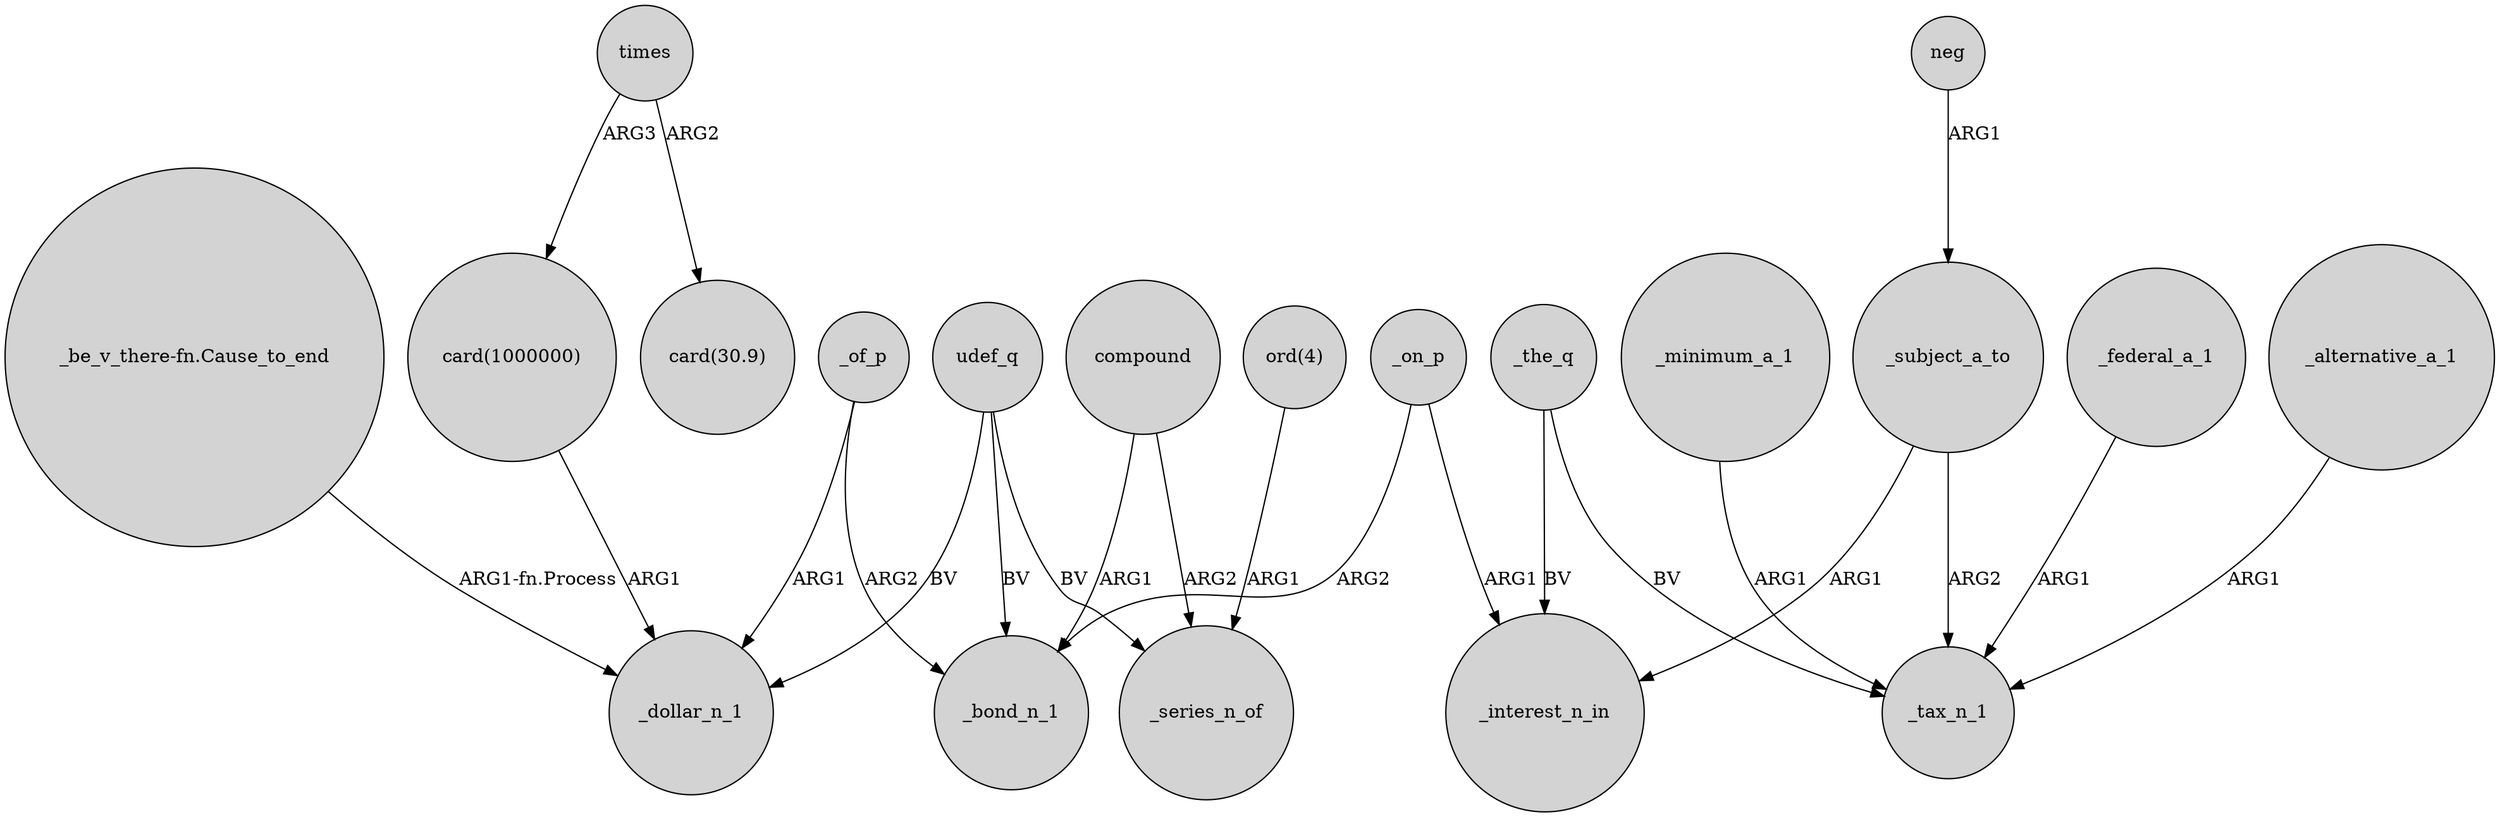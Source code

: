 digraph {
	node [shape=circle style=filled]
	_of_p -> _dollar_n_1 [label=ARG1]
	udef_q -> _bond_n_1 [label=BV]
	_on_p -> _bond_n_1 [label=ARG2]
	compound -> _bond_n_1 [label=ARG1]
	_subject_a_to -> _tax_n_1 [label=ARG2]
	times -> "card(1000000)" [label=ARG3]
	_on_p -> _interest_n_in [label=ARG1]
	_of_p -> _bond_n_1 [label=ARG2]
	_federal_a_1 -> _tax_n_1 [label=ARG1]
	_subject_a_to -> _interest_n_in [label=ARG1]
	_alternative_a_1 -> _tax_n_1 [label=ARG1]
	udef_q -> _series_n_of [label=BV]
	neg -> _subject_a_to [label=ARG1]
	_the_q -> _interest_n_in [label=BV]
	udef_q -> _dollar_n_1 [label=BV]
	"card(1000000)" -> _dollar_n_1 [label=ARG1]
	_the_q -> _tax_n_1 [label=BV]
	"_be_v_there-fn.Cause_to_end" -> _dollar_n_1 [label="ARG1-fn.Process"]
	compound -> _series_n_of [label=ARG2]
	"ord(4)" -> _series_n_of [label=ARG1]
	times -> "card(30.9)" [label=ARG2]
	_minimum_a_1 -> _tax_n_1 [label=ARG1]
}

